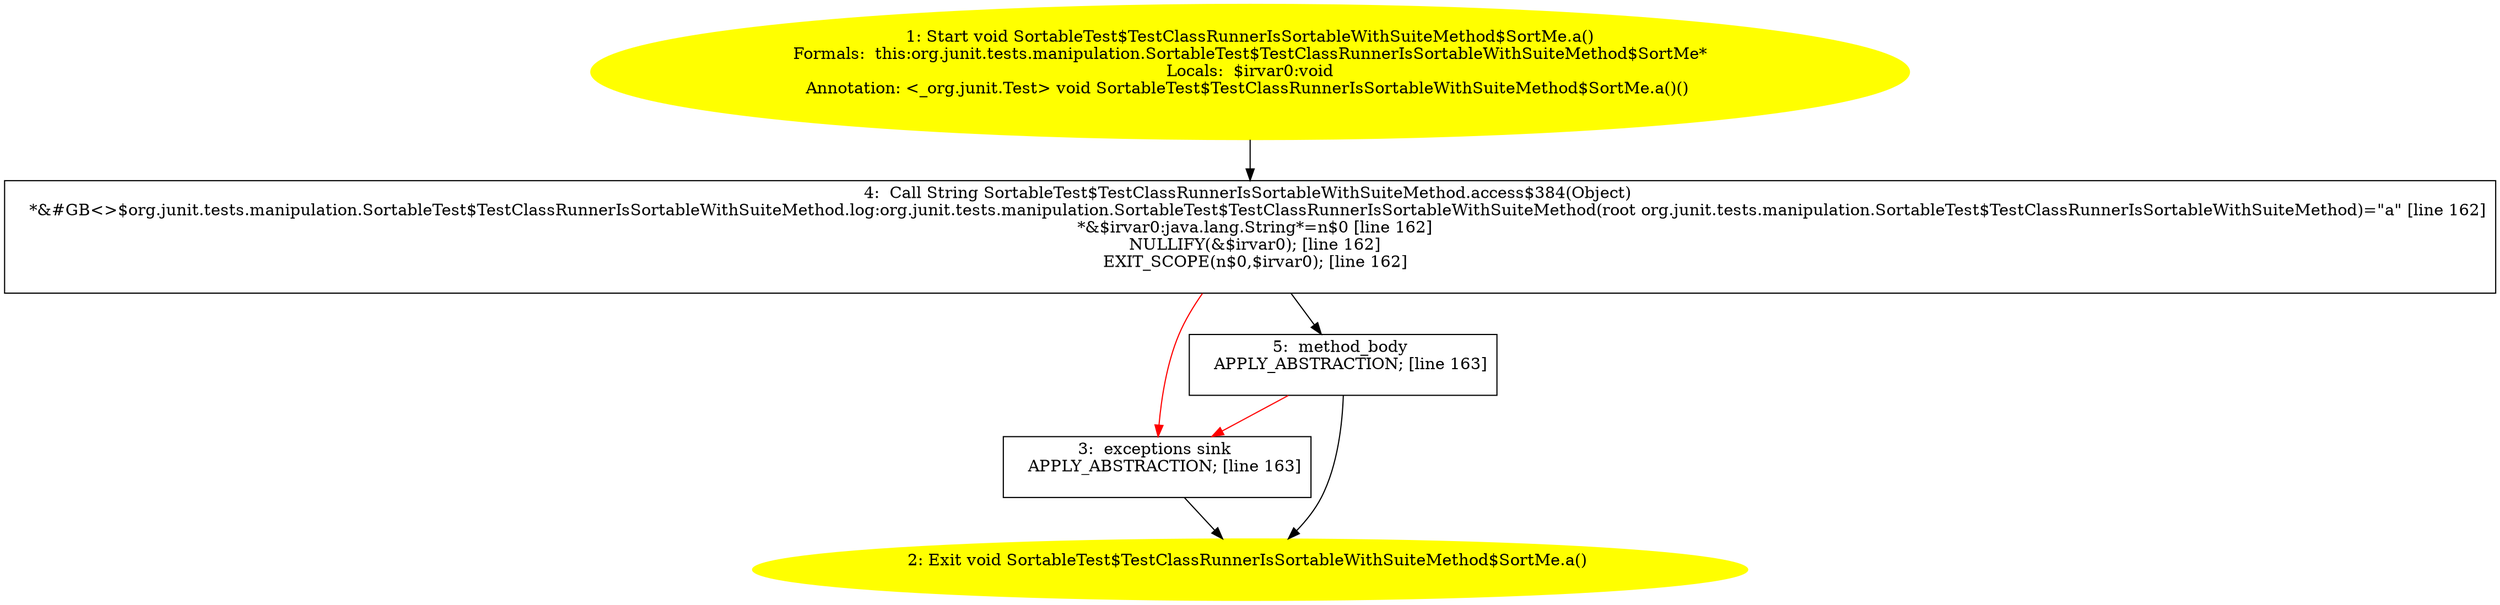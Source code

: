 /* @generated */
digraph cfg {
"org.junit.tests.manipulation.SortableTest$TestClassRunnerIsSortableWithSuiteMethod$SortMe.a():void.d23ac638ffbe871325502a1b4fd01ec5_1" [label="1: Start void SortableTest$TestClassRunnerIsSortableWithSuiteMethod$SortMe.a()\nFormals:  this:org.junit.tests.manipulation.SortableTest$TestClassRunnerIsSortableWithSuiteMethod$SortMe*\nLocals:  $irvar0:void\nAnnotation: <_org.junit.Test> void SortableTest$TestClassRunnerIsSortableWithSuiteMethod$SortMe.a()() \n  " color=yellow style=filled]
	

	 "org.junit.tests.manipulation.SortableTest$TestClassRunnerIsSortableWithSuiteMethod$SortMe.a():void.d23ac638ffbe871325502a1b4fd01ec5_1" -> "org.junit.tests.manipulation.SortableTest$TestClassRunnerIsSortableWithSuiteMethod$SortMe.a():void.d23ac638ffbe871325502a1b4fd01ec5_4" ;
"org.junit.tests.manipulation.SortableTest$TestClassRunnerIsSortableWithSuiteMethod$SortMe.a():void.d23ac638ffbe871325502a1b4fd01ec5_2" [label="2: Exit void SortableTest$TestClassRunnerIsSortableWithSuiteMethod$SortMe.a() \n  " color=yellow style=filled]
	

"org.junit.tests.manipulation.SortableTest$TestClassRunnerIsSortableWithSuiteMethod$SortMe.a():void.d23ac638ffbe871325502a1b4fd01ec5_3" [label="3:  exceptions sink \n   APPLY_ABSTRACTION; [line 163]\n " shape="box"]
	

	 "org.junit.tests.manipulation.SortableTest$TestClassRunnerIsSortableWithSuiteMethod$SortMe.a():void.d23ac638ffbe871325502a1b4fd01ec5_3" -> "org.junit.tests.manipulation.SortableTest$TestClassRunnerIsSortableWithSuiteMethod$SortMe.a():void.d23ac638ffbe871325502a1b4fd01ec5_2" ;
"org.junit.tests.manipulation.SortableTest$TestClassRunnerIsSortableWithSuiteMethod$SortMe.a():void.d23ac638ffbe871325502a1b4fd01ec5_4" [label="4:  Call String SortableTest$TestClassRunnerIsSortableWithSuiteMethod.access$384(Object) \n   *&#GB<>$org.junit.tests.manipulation.SortableTest$TestClassRunnerIsSortableWithSuiteMethod.log:org.junit.tests.manipulation.SortableTest$TestClassRunnerIsSortableWithSuiteMethod(root org.junit.tests.manipulation.SortableTest$TestClassRunnerIsSortableWithSuiteMethod)=\"a\" [line 162]\n  *&$irvar0:java.lang.String*=n$0 [line 162]\n  NULLIFY(&$irvar0); [line 162]\n  EXIT_SCOPE(n$0,$irvar0); [line 162]\n " shape="box"]
	

	 "org.junit.tests.manipulation.SortableTest$TestClassRunnerIsSortableWithSuiteMethod$SortMe.a():void.d23ac638ffbe871325502a1b4fd01ec5_4" -> "org.junit.tests.manipulation.SortableTest$TestClassRunnerIsSortableWithSuiteMethod$SortMe.a():void.d23ac638ffbe871325502a1b4fd01ec5_5" ;
	 "org.junit.tests.manipulation.SortableTest$TestClassRunnerIsSortableWithSuiteMethod$SortMe.a():void.d23ac638ffbe871325502a1b4fd01ec5_4" -> "org.junit.tests.manipulation.SortableTest$TestClassRunnerIsSortableWithSuiteMethod$SortMe.a():void.d23ac638ffbe871325502a1b4fd01ec5_3" [color="red" ];
"org.junit.tests.manipulation.SortableTest$TestClassRunnerIsSortableWithSuiteMethod$SortMe.a():void.d23ac638ffbe871325502a1b4fd01ec5_5" [label="5:  method_body \n   APPLY_ABSTRACTION; [line 163]\n " shape="box"]
	

	 "org.junit.tests.manipulation.SortableTest$TestClassRunnerIsSortableWithSuiteMethod$SortMe.a():void.d23ac638ffbe871325502a1b4fd01ec5_5" -> "org.junit.tests.manipulation.SortableTest$TestClassRunnerIsSortableWithSuiteMethod$SortMe.a():void.d23ac638ffbe871325502a1b4fd01ec5_2" ;
	 "org.junit.tests.manipulation.SortableTest$TestClassRunnerIsSortableWithSuiteMethod$SortMe.a():void.d23ac638ffbe871325502a1b4fd01ec5_5" -> "org.junit.tests.manipulation.SortableTest$TestClassRunnerIsSortableWithSuiteMethod$SortMe.a():void.d23ac638ffbe871325502a1b4fd01ec5_3" [color="red" ];
}
